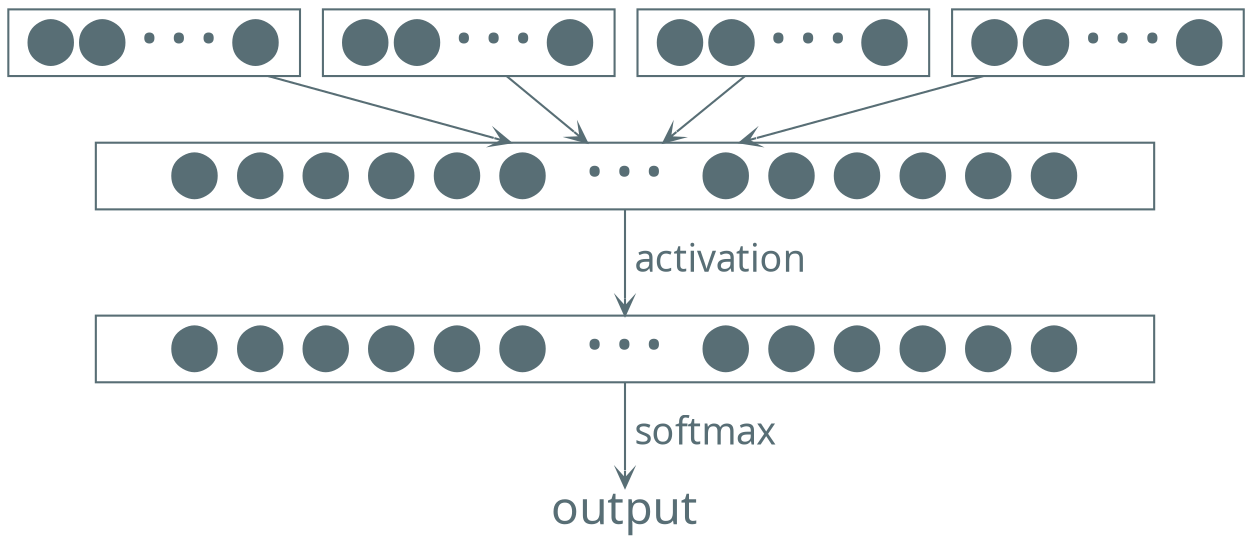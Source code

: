digraph g {
    graph [nodesep=0.15 ranksep=0.4]
    bgcolor=transparent
    node [shape=circle color="#586e75" fontcolor="#586e75" fontsize=22 fontname="EBG,fzlz" label="" height=0.1]
    edge [color="#586e75" fontcolor="#586e75" fontsize=18 fontname="EBG,fzlz" arrowhead=vee arrowsize=0.8]

    rankdir=TB;
    node [shape=record];
    x1 [label="⬤⬤ • • • ⬤"];
    x2 [label="⬤⬤ • • • ⬤"];
    x3 [label="⬤⬤ • • • ⬤"];
    x4 [label="⬤⬤ • • • ⬤"];

    y1 [label="&nbsp; &nbsp; ⬤ ⬤ ⬤ ⬤ ⬤ ⬤ &nbsp; • • • &nbsp; ⬤ ⬤ ⬤ ⬤ ⬤ ⬤ &nbsp; &nbsp;"];

    z1 [label="&nbsp; &nbsp; ⬤ ⬤ ⬤ ⬤ ⬤ ⬤ &nbsp; • • • &nbsp; ⬤ ⬤ ⬤ ⬤ ⬤ ⬤ &nbsp; &nbsp;"];

    {x1,x2,x3,x4} -> y1

    y1 -> z1 [label="&nbsp;activation"]

    node [shape=plain]

    output [label="output"]

    z1 -> output [label="&nbsp;softmax"]
}